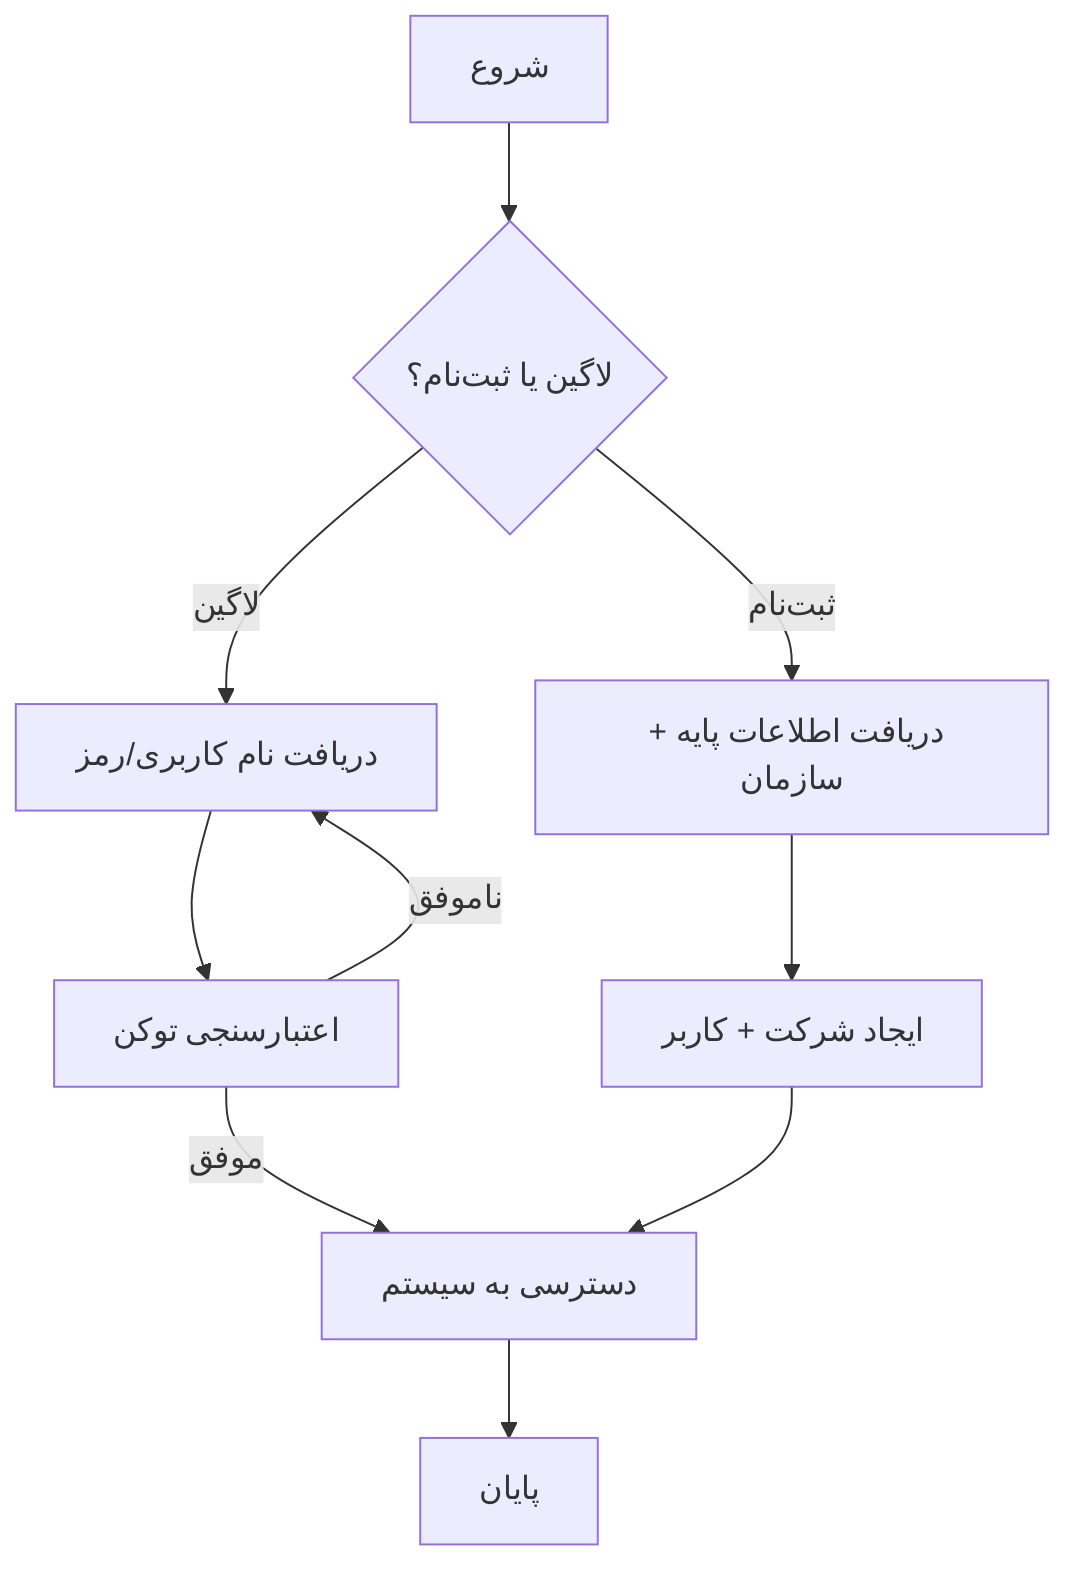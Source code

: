 flowchart TD
    A[شروع] --> B{لاگین یا ثبت‌نام؟}
    B -->|لاگین| C[دریافت نام کاربری/رمز]
    B -->|ثبت‌نام| D[دریافت اطلاعات پایه + سازمان]
    C --> E[اعتبارسنجی توکن]
    D --> F[ایجاد شرکت + کاربر]
    E -->|موفق| G[دسترسی به سیستم]
    E -->|ناموفق| C
    F --> G
    G --> H[پایان]